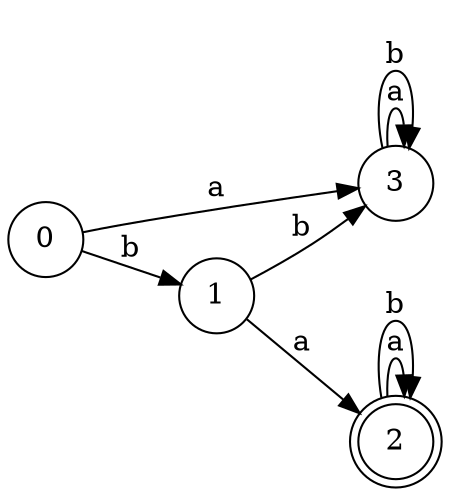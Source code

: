 digraph DFA {
	rankdir=LR;
	size="8,5"
	node [shape = doublecircle]; 2;
	node [shape = circle];
	0 -> 3 [label="a"];
	0 -> 1 [label="b"];
	1 -> 2 [label="a"];
	1 -> 3 [label="b"];
	2 -> 2 [label="a"];
	2 -> 2 [label="b"];
	3 -> 3 [label="a"];
	3 -> 3 [label="b"];
}
